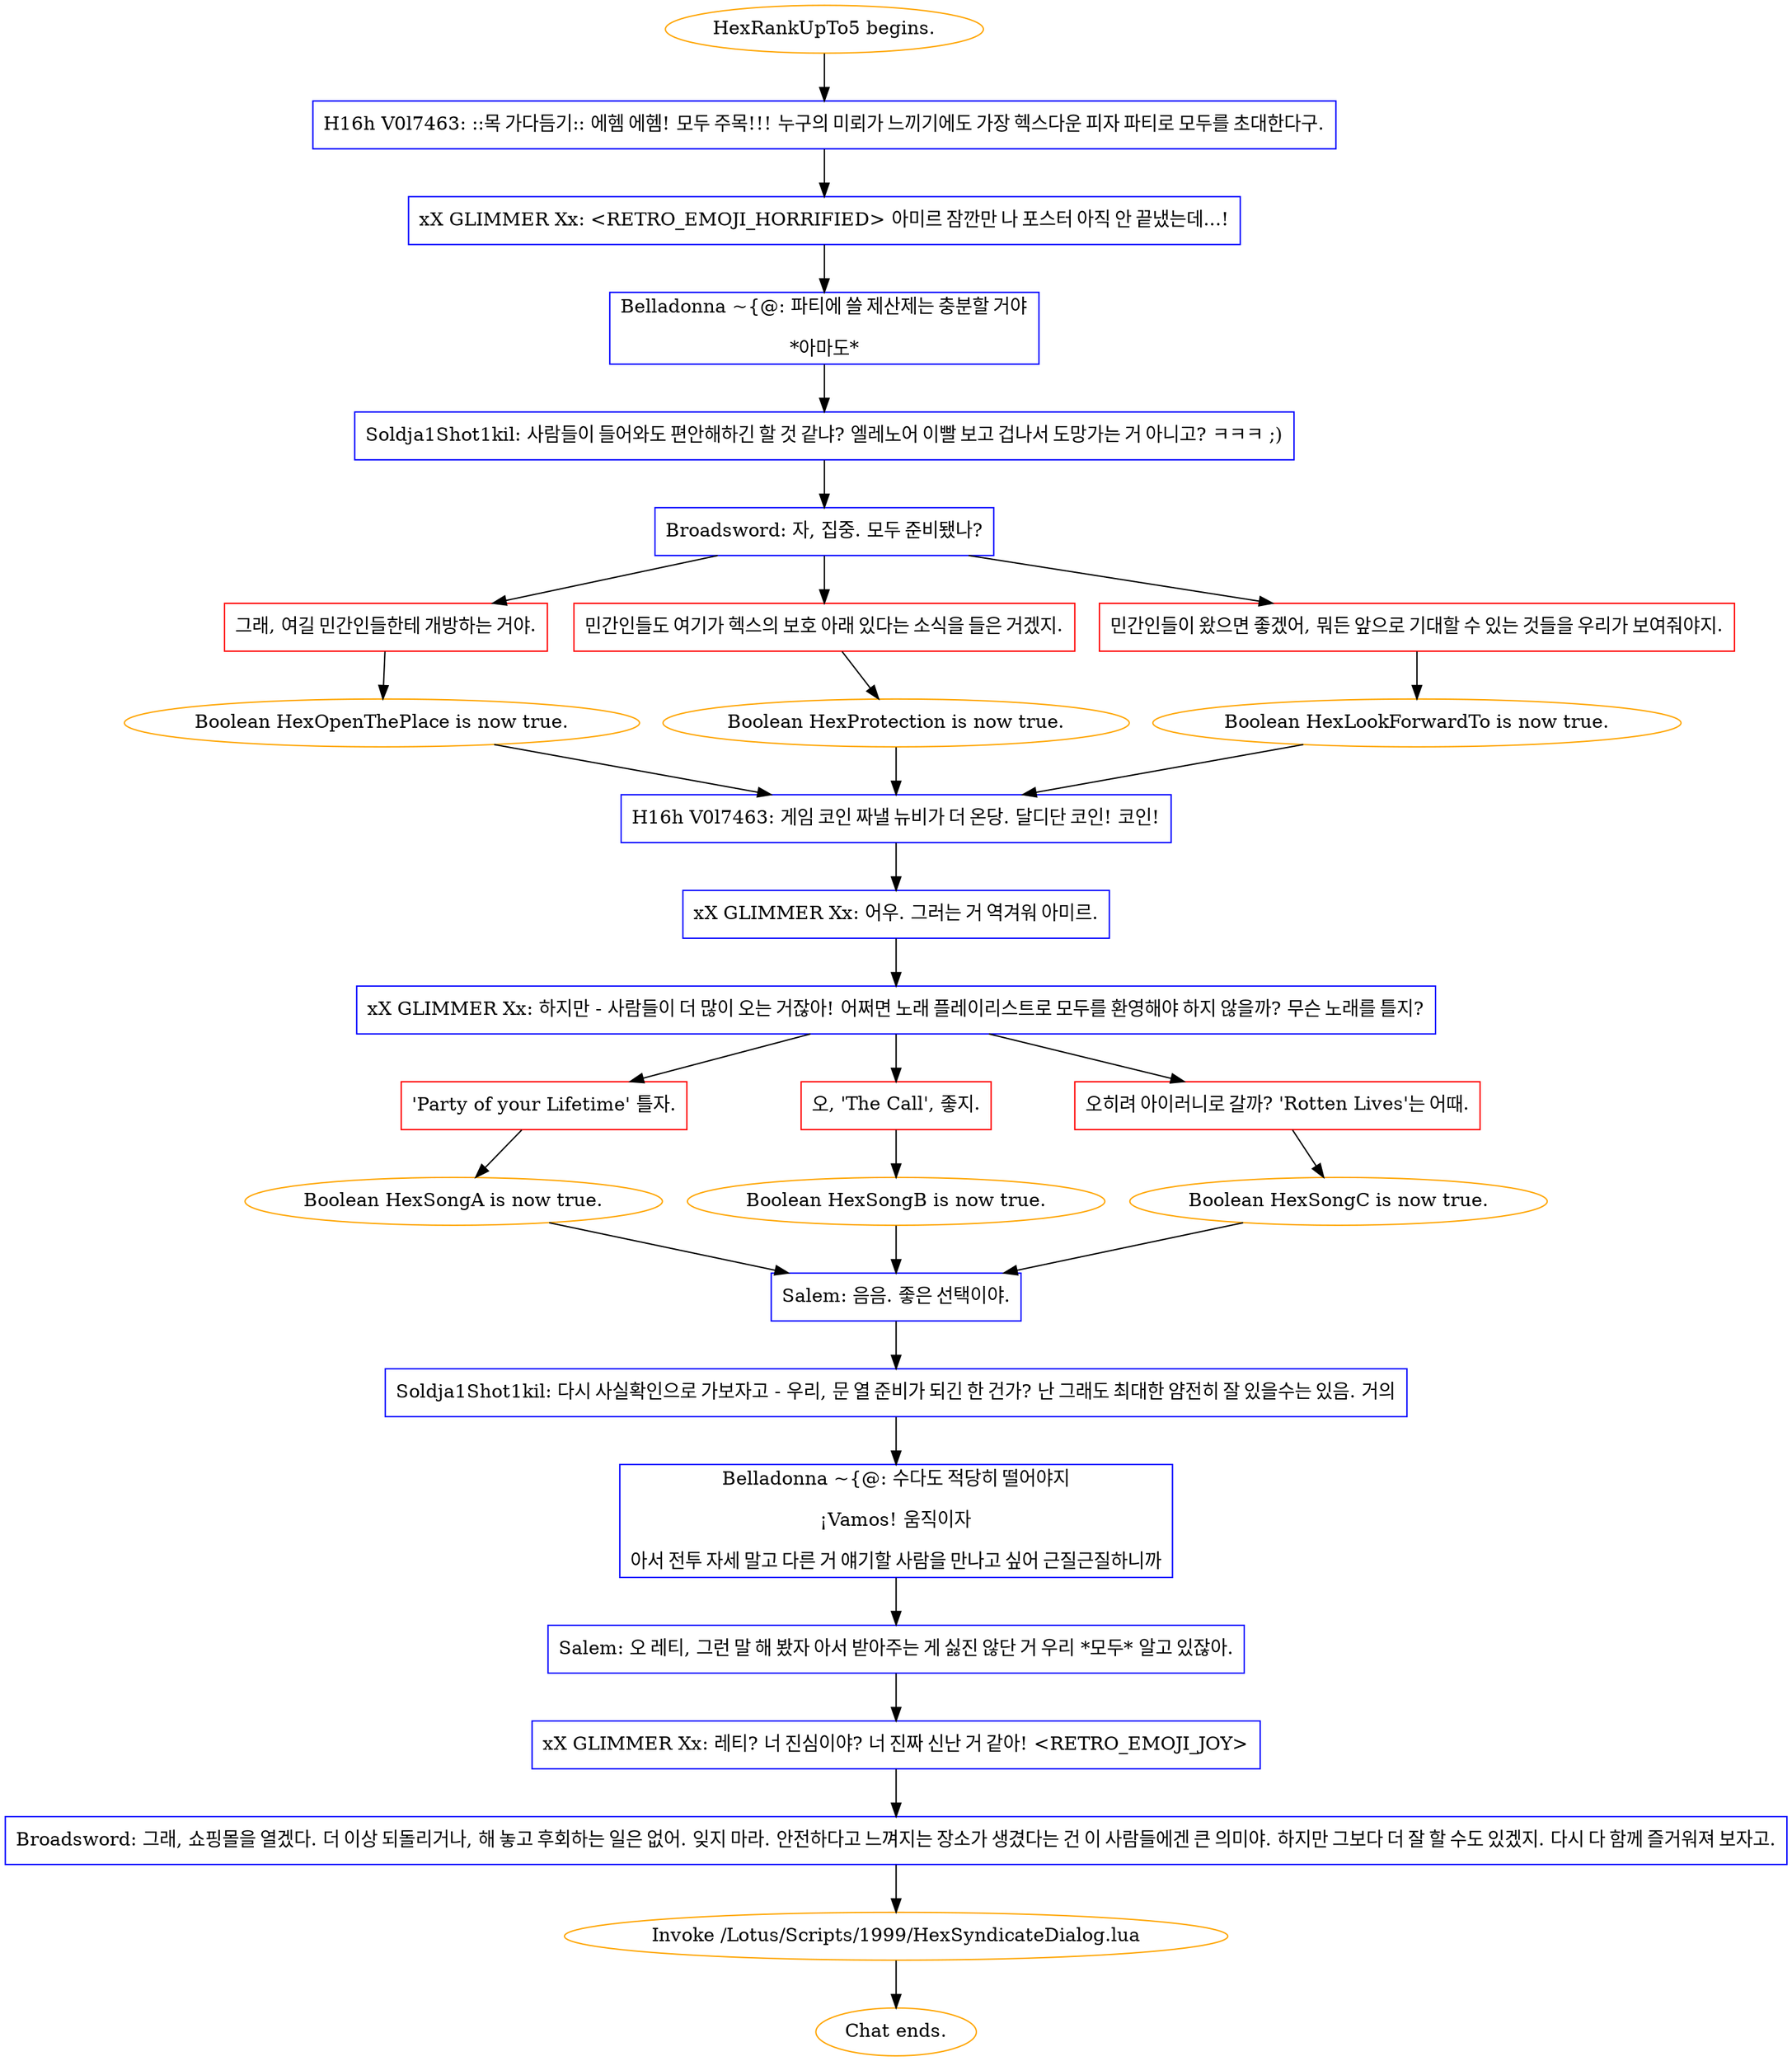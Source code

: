 digraph {
	"HexRankUpTo5 begins." [color=orange];
		"HexRankUpTo5 begins." -> j2512187807;
	j2512187807 [label="H16h V0l7463: ::목 가다듬기:: 에헴 에헴! 모두 주목!!! 누구의 미뢰가 느끼기에도 가장 헥스다운 피자 파티로 모두를 초대한다구.",shape=box,color=blue];
		j2512187807 -> j2165590446;
	j2165590446 [label="xX GLIMMER Xx: <RETRO_EMOJI_HORRIFIED> 아미르 잠깐만 나 포스터 아직 안 끝냈는데...!",shape=box,color=blue];
		j2165590446 -> j2035874500;
	j2035874500 [label="Belladonna ~{@: 파티에 쓸 제산제는 충분할 거야
*아마도*",shape=box,color=blue];
		j2035874500 -> j3147404212;
	j3147404212 [label="Soldja1Shot1kil: 사람들이 들어와도 편안해하긴 할 것 같냐? 엘레노어 이빨 보고 겁나서 도망가는 거 아니고? ㅋㅋㅋ ;)",shape=box,color=blue];
		j3147404212 -> j4072416920;
	j4072416920 [label="Broadsword: 자, 집중. 모두 준비됐나?",shape=box,color=blue];
		j4072416920 -> j663274921;
		j4072416920 -> j815061224;
		j4072416920 -> j1442830971;
	j663274921 [label="그래, 여길 민간인들한테 개방하는 거야.",shape=box,color=red];
		j663274921 -> j357793116;
	j815061224 [label="민간인들도 여기가 헥스의 보호 아래 있다는 소식을 들은 거겠지.",shape=box,color=red];
		j815061224 -> j2307415676;
	j1442830971 [label="민간인들이 왔으면 좋겠어, 뭐든 앞으로 기대할 수 있는 것들을 우리가 보여줘야지.",shape=box,color=red];
		j1442830971 -> j1233290848;
	j357793116 [label="Boolean HexOpenThePlace is now true.",color=orange];
		j357793116 -> j2570321363;
	j2307415676 [label="Boolean HexProtection is now true.",color=orange];
		j2307415676 -> j2570321363;
	j1233290848 [label="Boolean HexLookForwardTo is now true.",color=orange];
		j1233290848 -> j2570321363;
	j2570321363 [label="H16h V0l7463: 게임 코인 짜낼 뉴비가 더 온당. 달디단 코인! 코인!",shape=box,color=blue];
		j2570321363 -> j2166304059;
	j2166304059 [label="xX GLIMMER Xx: 어우. 그러는 거 역겨워 아미르.",shape=box,color=blue];
		j2166304059 -> j2684921131;
	j2684921131 [label="xX GLIMMER Xx: 하지만 - 사람들이 더 많이 오는 거잖아! 어쩌면 노래 플레이리스트로 모두를 환영해야 하지 않을까? 무슨 노래를 틀지?",shape=box,color=blue];
		j2684921131 -> j3505684314;
		j2684921131 -> j4263511606;
		j2684921131 -> j3405106773;
	j3505684314 [label="'Party of your Lifetime' 틀자.",shape=box,color=red];
		j3505684314 -> j537775299;
	j4263511606 [label="오, 'The Call', 좋지.",shape=box,color=red];
		j4263511606 -> j4187669339;
	j3405106773 [label="오히려 아이러니로 갈까? 'Rotten Lives'는 어때.",shape=box,color=red];
		j3405106773 -> j3216260490;
	j537775299 [label="Boolean HexSongA is now true.",color=orange];
		j537775299 -> j751641535;
	j4187669339 [label="Boolean HexSongB is now true.",color=orange];
		j4187669339 -> j751641535;
	j3216260490 [label="Boolean HexSongC is now true.",color=orange];
		j3216260490 -> j751641535;
	j751641535 [label="Salem: 음음. 좋은 선택이야.",shape=box,color=blue];
		j751641535 -> j875883272;
	j875883272 [label="Soldja1Shot1kil: 다시 사실확인으로 가보자고 - 우리, 문 열 준비가 되긴 한 건가? 난 그래도 최대한 얌전히 잘 있을수는 있음. 거의",shape=box,color=blue];
		j875883272 -> j424925876;
	j424925876 [label="Belladonna ~{@: 수다도 적당히 떨어야지
¡Vamos! 움직이자
아서 전투 자세 말고 다른 거 얘기할 사람을 만나고 싶어 근질근질하니까",shape=box,color=blue];
		j424925876 -> j2243680145;
	j2243680145 [label="Salem: 오 레티, 그런 말 해 봤자 아서 받아주는 게 싫진 않단 거 우리 *모두* 알고 있잖아.",shape=box,color=blue];
		j2243680145 -> j3580065385;
	j3580065385 [label="xX GLIMMER Xx: 레티? 너 진심이야? 너 진짜 신난 거 같아! <RETRO_EMOJI_JOY>",shape=box,color=blue];
		j3580065385 -> j316220916;
	j316220916 [label="Broadsword: 그래, 쇼핑몰을 열겠다. 더 이상 되돌리거나, 해 놓고 후회하는 일은 없어. 잊지 마라. 안전하다고 느껴지는 장소가 생겼다는 건 이 사람들에겐 큰 의미야. 하지만 그보다 더 잘 할 수도 있겠지. 다시 다 함께 즐거워져 보자고.",shape=box,color=blue];
		j316220916 -> j2375408662;
	j2375408662 [label="Invoke /Lotus/Scripts/1999/HexSyndicateDialog.lua",color=orange];
		j2375408662 -> "Chat ends.";
	"Chat ends." [color=orange];
}